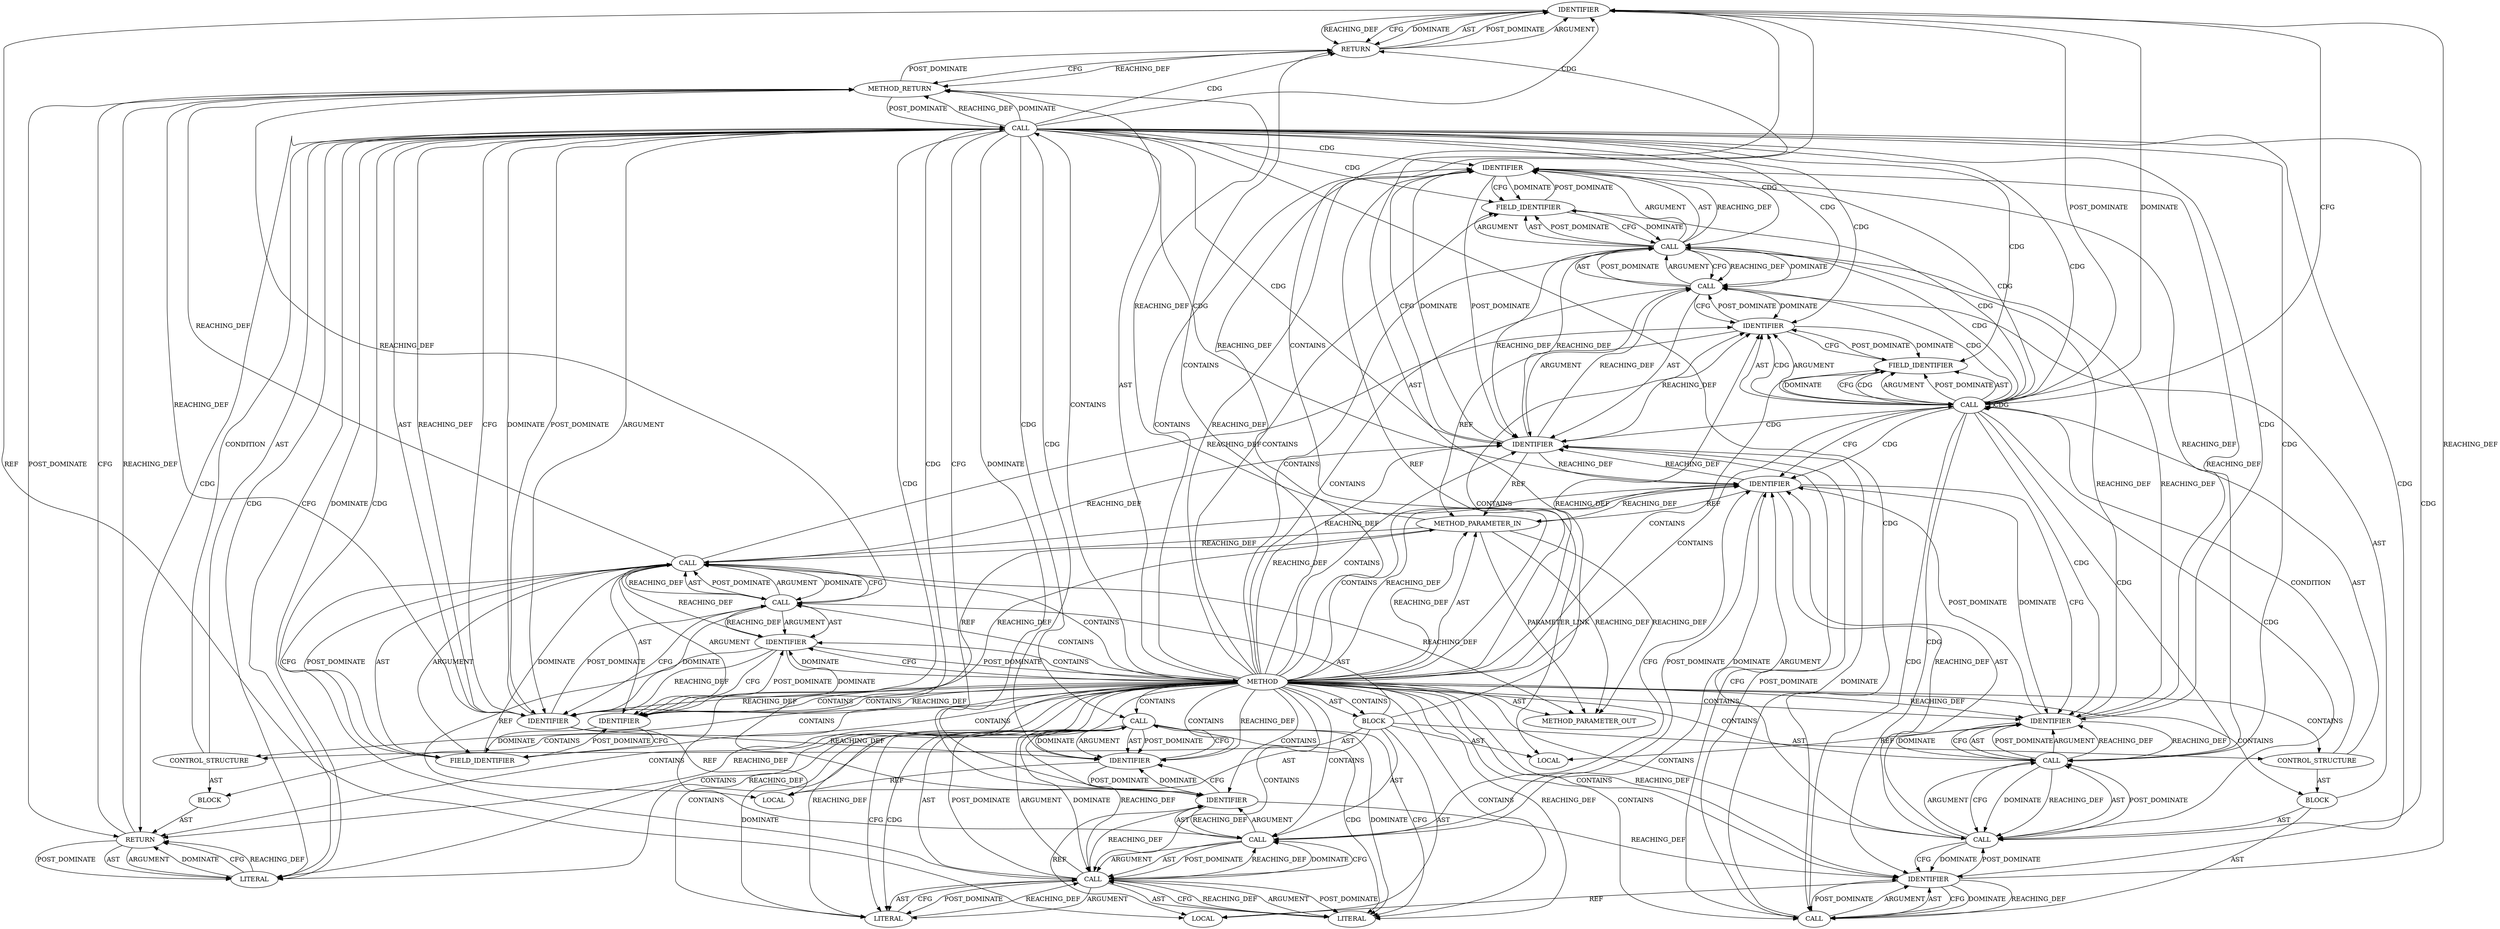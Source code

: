 digraph {
  2909 [label=IDENTIFIER ORDER=1 ARGUMENT_INDEX=-1 CODE="sg_cnt" COLUMN_NUMBER=9 LINE_NUMBER=902 TYPE_FULL_NAME="int" NAME="sg_cnt"]
  2908 [label=RETURN ORDER=8 ARGUMENT_INDEX=-1 CODE="return sg_cnt;" COLUMN_NUMBER=2 LINE_NUMBER=902]
  2899 [label=IDENTIFIER ORDER=1 ARGUMENT_INDEX=1 CODE="sg_cnt" COLUMN_NUMBER=3 LINE_NUMBER=897 TYPE_FULL_NAME="int" NAME="sg_cnt"]
  2871 [label=LOCAL ORDER=1 CODE="int data_len" COLUMN_NUMBER=6 LINE_NUMBER=887 TYPE_FULL_NAME="int" NAME="data_len"]
  2880 [label=CALL ORDER=1 ARGUMENT_INDEX=-1 CODE="!data_len" COLUMN_NUMBER=6 METHOD_FULL_NAME="<operator>.logicalNot" LINE_NUMBER=891 TYPE_FULL_NAME="<empty>" DISPATCH_TYPE="STATIC_DISPATCH" SIGNATURE="" NAME="<operator>.logicalNot"]
  2900 [label=CALL ORDER=3 ARGUMENT_INDEX=-1 CODE="ceph_msg_data_advance(cursor, bv.bv_len)" COLUMN_NUMBER=3 METHOD_FULL_NAME="ceph_msg_data_advance" LINE_NUMBER=899 TYPE_FULL_NAME="<empty>" DISPATCH_TYPE="STATIC_DISPATCH" SIGNATURE="" NAME="ceph_msg_data_advance"]
  2872 [label=CALL ORDER=2 ARGUMENT_INDEX=-1 CODE="data_len = cursor->total_resid" COLUMN_NUMBER=6 METHOD_FULL_NAME="<operator>.assignment" LINE_NUMBER=887 TYPE_FULL_NAME="<empty>" DISPATCH_TYPE="STATIC_DISPATCH" SIGNATURE="" NAME="<operator>.assignment"]
  2904 [label=FIELD_IDENTIFIER ORDER=2 ARGUMENT_INDEX=2 CODE="bv_len" COLUMN_NUMBER=33 LINE_NUMBER=899 CANONICAL_NAME="bv_len"]
  2897 [label=IDENTIFIER ORDER=1 ARGUMENT_INDEX=1 CODE="bv" COLUMN_NUMBER=24 LINE_NUMBER=896 TYPE_FULL_NAME="bio_vec" NAME="bv"]
  2906 [label=IDENTIFIER ORDER=1 ARGUMENT_INDEX=1 CODE="cursor" COLUMN_NUMBER=11 LINE_NUMBER=900 TYPE_FULL_NAME="ceph_msg_data_cursor*" NAME="cursor"]
  2886 [label=IDENTIFIER ORDER=1 ARGUMENT_INDEX=1 CODE="sg_cnt" COLUMN_NUMBER=2 LINE_NUMBER=894 TYPE_FULL_NAME="int" NAME="sg_cnt"]
  2889 [label=IDENTIFIER ORDER=1 ARGUMENT_INDEX=1 CODE="data_len" COLUMN_NUMBER=24 LINE_NUMBER=894 TYPE_FULL_NAME="int" NAME="data_len"]
  2879 [label=CONTROL_STRUCTURE CONTROL_STRUCTURE_TYPE="IF" ORDER=5 PARSER_TYPE_NAME="CASTIfStatement" ARGUMENT_INDEX=-1 CODE="if (!data_len)" COLUMN_NUMBER=2 LINE_NUMBER=891]
  2884 [label=LITERAL ORDER=1 ARGUMENT_INDEX=-1 CODE="0" COLUMN_NUMBER=10 LINE_NUMBER=892 TYPE_FULL_NAME="int"]
  2890 [label=LITERAL ORDER=2 ARGUMENT_INDEX=2 CODE="1" COLUMN_NUMBER=36 LINE_NUMBER=894 TYPE_FULL_NAME="int"]
  2896 [label=CALL ORDER=2 ARGUMENT_INDEX=2 CODE="&bv" COLUMN_NUMBER=23 METHOD_FULL_NAME="<operator>.addressOf" LINE_NUMBER=896 TYPE_FULL_NAME="<empty>" DISPATCH_TYPE="STATIC_DISPATCH" SIGNATURE="" NAME="<operator>.addressOf"]
  2869 [label=METHOD_PARAMETER_IN ORDER=1 CODE="struct ceph_msg_data_cursor *cursor" IS_VARIADIC=false COLUMN_NUMBER=31 LINE_NUMBER=885 TYPE_FULL_NAME="ceph_msg_data_cursor*" EVALUATION_STRATEGY="BY_VALUE" INDEX=1 NAME="cursor"]
  2882 [label=BLOCK ORDER=2 ARGUMENT_INDEX=-1 CODE="<empty>" COLUMN_NUMBER=3 LINE_NUMBER=892 TYPE_FULL_NAME="void"]
  2870 [label=BLOCK ORDER=2 ARGUMENT_INDEX=-1 CODE="{
	int data_len = cursor->total_resid;
	struct bio_vec bv;
	int sg_cnt;

	if (!data_len)
		return 0;

	sg_cnt = need_padding(data_len) ? 1 : 0;
	do {
		get_bvec_at(cursor, &bv);
		sg_cnt++;

		ceph_msg_data_advance(cursor, bv.bv_len);
	} while (cursor->total_resid);

	return sg_cnt;
}" COLUMN_NUMBER=1 LINE_NUMBER=886 TYPE_FULL_NAME="void"]
  13093 [label=METHOD_PARAMETER_OUT ORDER=1 CODE="struct ceph_msg_data_cursor *cursor" IS_VARIADIC=false COLUMN_NUMBER=31 LINE_NUMBER=885 TYPE_FULL_NAME="ceph_msg_data_cursor*" EVALUATION_STRATEGY="BY_VALUE" INDEX=1 NAME="cursor"]
  2874 [label=CALL ORDER=2 ARGUMENT_INDEX=2 CODE="cursor->total_resid" COLUMN_NUMBER=17 METHOD_FULL_NAME="<operator>.indirectFieldAccess" LINE_NUMBER=887 TYPE_FULL_NAME="<empty>" DISPATCH_TYPE="STATIC_DISPATCH" SIGNATURE="" NAME="<operator>.indirectFieldAccess"]
  2868 [label=METHOD COLUMN_NUMBER=1 LINE_NUMBER=885 COLUMN_NUMBER_END=1 IS_EXTERNAL=false SIGNATURE="int calc_sg_cnt_cursor (ceph_msg_data_cursor*)" NAME="calc_sg_cnt_cursor" AST_PARENT_TYPE="TYPE_DECL" AST_PARENT_FULL_NAME="messenger_v2.c:<global>" ORDER=50 CODE="static int calc_sg_cnt_cursor(struct ceph_msg_data_cursor *cursor)
{
	int data_len = cursor->total_resid;
	struct bio_vec bv;
	int sg_cnt;

	if (!data_len)
		return 0;

	sg_cnt = need_padding(data_len) ? 1 : 0;
	do {
		get_bvec_at(cursor, &bv);
		sg_cnt++;

		ceph_msg_data_advance(cursor, bv.bv_len);
	} while (cursor->total_resid);

	return sg_cnt;
}" FULL_NAME="calc_sg_cnt_cursor" LINE_NUMBER_END=903 FILENAME="messenger_v2.c"]
  2885 [label=CALL ORDER=6 ARGUMENT_INDEX=-1 CODE="sg_cnt = need_padding(data_len) ? 1 : 0" COLUMN_NUMBER=2 METHOD_FULL_NAME="<operator>.assignment" LINE_NUMBER=894 TYPE_FULL_NAME="<empty>" DISPATCH_TYPE="STATIC_DISPATCH" SIGNATURE="" NAME="<operator>.assignment"]
  2907 [label=FIELD_IDENTIFIER ORDER=2 ARGUMENT_INDEX=2 CODE="total_resid" COLUMN_NUMBER=11 LINE_NUMBER=900 CANONICAL_NAME="total_resid"]
  2902 [label=CALL ORDER=2 ARGUMENT_INDEX=2 CODE="bv.bv_len" COLUMN_NUMBER=33 METHOD_FULL_NAME="<operator>.fieldAccess" LINE_NUMBER=899 TYPE_FULL_NAME="<empty>" DISPATCH_TYPE="STATIC_DISPATCH" SIGNATURE="" NAME="<operator>.fieldAccess"]
  2878 [label=LOCAL ORDER=4 CODE="int sg_cnt" COLUMN_NUMBER=6 LINE_NUMBER=889 TYPE_FULL_NAME="int" NAME="sg_cnt"]
  2894 [label=CALL ORDER=1 ARGUMENT_INDEX=-1 CODE="get_bvec_at(cursor, &bv)" COLUMN_NUMBER=3 METHOD_FULL_NAME="get_bvec_at" LINE_NUMBER=896 TYPE_FULL_NAME="<empty>" DISPATCH_TYPE="STATIC_DISPATCH" SIGNATURE="" NAME="get_bvec_at"]
  2876 [label=FIELD_IDENTIFIER ORDER=2 ARGUMENT_INDEX=2 CODE="total_resid" COLUMN_NUMBER=17 LINE_NUMBER=887 CANONICAL_NAME="total_resid"]
  2891 [label=LITERAL ORDER=3 ARGUMENT_INDEX=3 CODE="0" COLUMN_NUMBER=40 LINE_NUMBER=894 TYPE_FULL_NAME="int"]
  2898 [label=CALL ORDER=2 ARGUMENT_INDEX=-1 CODE="sg_cnt++" COLUMN_NUMBER=3 METHOD_FULL_NAME="<operator>.postIncrement" LINE_NUMBER=897 TYPE_FULL_NAME="<empty>" DISPATCH_TYPE="STATIC_DISPATCH" SIGNATURE="" NAME="<operator>.postIncrement"]
  2881 [label=IDENTIFIER ORDER=1 ARGUMENT_INDEX=1 CODE="data_len" COLUMN_NUMBER=7 LINE_NUMBER=891 TYPE_FULL_NAME="int" NAME="data_len"]
  2883 [label=RETURN ORDER=1 ARGUMENT_INDEX=1 CODE="return 0;" COLUMN_NUMBER=3 LINE_NUMBER=892]
  2892 [label=CONTROL_STRUCTURE CONTROL_STRUCTURE_TYPE="DO" ORDER=7 PARSER_TYPE_NAME="CASTDoStatement" ARGUMENT_INDEX=-1 CODE="do {
		get_bvec_at(cursor, &bv);
		sg_cnt++;

		ceph_msg_data_advance(cursor, bv.bv_len);
	} while (cursor->total_resid);" COLUMN_NUMBER=2 LINE_NUMBER=895]
  2895 [label=IDENTIFIER ORDER=1 ARGUMENT_INDEX=1 CODE="cursor" COLUMN_NUMBER=15 LINE_NUMBER=896 TYPE_FULL_NAME="ceph_msg_data_cursor*" NAME="cursor"]
  2887 [label=CALL ORDER=2 ARGUMENT_INDEX=2 CODE="need_padding(data_len) ? 1 : 0" COLUMN_NUMBER=11 METHOD_FULL_NAME="<operator>.conditional" LINE_NUMBER=894 TYPE_FULL_NAME="<empty>" DISPATCH_TYPE="STATIC_DISPATCH" SIGNATURE="" NAME="<operator>.conditional"]
  2910 [label=METHOD_RETURN ORDER=3 CODE="RET" COLUMN_NUMBER=1 LINE_NUMBER=885 TYPE_FULL_NAME="int" EVALUATION_STRATEGY="BY_VALUE"]
  2873 [label=IDENTIFIER ORDER=1 ARGUMENT_INDEX=1 CODE="data_len" COLUMN_NUMBER=6 LINE_NUMBER=887 TYPE_FULL_NAME="int" NAME="data_len"]
  2893 [label=BLOCK ORDER=1 ARGUMENT_INDEX=-1 CODE="{
		get_bvec_at(cursor, &bv);
		sg_cnt++;

		ceph_msg_data_advance(cursor, bv.bv_len);
	}" COLUMN_NUMBER=5 LINE_NUMBER=895 TYPE_FULL_NAME="void"]
  2877 [label=LOCAL ORDER=3 CODE="struct bio_vec bv" COLUMN_NUMBER=17 LINE_NUMBER=888 TYPE_FULL_NAME="bio_vec" NAME="bv"]
  2888 [label=CALL ORDER=1 ARGUMENT_INDEX=1 CODE="need_padding(data_len)" COLUMN_NUMBER=11 METHOD_FULL_NAME="need_padding" LINE_NUMBER=894 TYPE_FULL_NAME="<empty>" DISPATCH_TYPE="STATIC_DISPATCH" SIGNATURE="" NAME="need_padding"]
  2901 [label=IDENTIFIER ORDER=1 ARGUMENT_INDEX=1 CODE="cursor" COLUMN_NUMBER=25 LINE_NUMBER=899 TYPE_FULL_NAME="ceph_msg_data_cursor*" NAME="cursor"]
  2905 [label=CALL ORDER=2 ARGUMENT_INDEX=-1 CODE="cursor->total_resid" COLUMN_NUMBER=11 METHOD_FULL_NAME="<operator>.indirectFieldAccess" LINE_NUMBER=900 TYPE_FULL_NAME="<empty>" DISPATCH_TYPE="STATIC_DISPATCH" SIGNATURE="" NAME="<operator>.indirectFieldAccess"]
  2875 [label=IDENTIFIER ORDER=1 ARGUMENT_INDEX=1 CODE="cursor" COLUMN_NUMBER=17 LINE_NUMBER=887 TYPE_FULL_NAME="ceph_msg_data_cursor*" NAME="cursor"]
  2903 [label=IDENTIFIER ORDER=1 ARGUMENT_INDEX=1 CODE="bv" COLUMN_NUMBER=33 LINE_NUMBER=899 TYPE_FULL_NAME="bio_vec" NAME="bv"]
  2880 -> 2904 [label=CDG ]
  2880 -> 2884 [label=CDG ]
  2880 -> 2888 [label=CDG ]
  2894 -> 2895 [label=AST ]
  2885 -> 2887 [label=ARGUMENT ]
  2868 -> 2889 [label=CONTAINS ]
  2881 -> 2910 [label=REACHING_DEF VARIABLE="data_len"]
  2884 -> 2883 [label=DOMINATE ]
  2868 -> 2891 [label=CONTAINS ]
  2891 -> 2887 [label=REACHING_DEF VARIABLE="0"]
  2880 -> 2900 [label=CDG ]
  2890 -> 2887 [label=CFG ]
  2910 -> 2880 [label=POST_DOMINATE ]
  2872 -> 2873 [label=ARGUMENT ]
  2888 -> 2890 [label=CFG ]
  2905 -> 2907 [label=CDG ]
  2883 -> 2884 [label=POST_DOMINATE ]
  2868 -> 2908 [label=CONTAINS ]
  2887 -> 2888 [label=AST ]
  2868 -> 2904 [label=CONTAINS ]
  2872 -> 2881 [label=DOMINATE ]
  2900 -> 2902 [label=AST ]
  2874 -> 2910 [label=REACHING_DEF VARIABLE="cursor->total_resid"]
  2905 -> 2906 [label=AST ]
  2874 -> 2901 [label=REACHING_DEF VARIABLE="cursor->total_resid"]
  2904 -> 2903 [label=POST_DOMINATE ]
  2884 -> 2883 [label=CFG ]
  2869 -> 2895 [label=REACHING_DEF VARIABLE="cursor"]
  2896 -> 2897 [label=AST ]
  2880 -> 2897 [label=CDG ]
  2893 -> 2900 [label=AST ]
  2901 -> 2903 [label=CFG ]
  2868 -> 2879 [label=CONTAINS ]
  2901 -> 2903 [label=DOMINATE ]
  2897 -> 2896 [label=REACHING_DEF VARIABLE="bv"]
  2868 -> 2874 [label=CONTAINS ]
  2880 -> 2907 [label=CDG ]
  2868 -> 2895 [label=CONTAINS ]
  2886 -> 2889 [label=CFG ]
  2897 -> 2903 [label=REACHING_DEF VARIABLE="bv"]
  2899 -> 2898 [label=CFG ]
  2897 -> 2895 [label=POST_DOMINATE ]
  2868 -> 2890 [label=REACHING_DEF VARIABLE=""]
  2869 -> 2910 [label=REACHING_DEF VARIABLE="cursor"]
  2889 -> 2886 [label=POST_DOMINATE ]
  2874 -> 2872 [label=DOMINATE ]
  2887 -> 2891 [label=ARGUMENT ]
  2899 -> 2898 [label=DOMINATE ]
  2868 -> 2899 [label=CONTAINS ]
  2899 -> 2894 [label=POST_DOMINATE ]
  2889 -> 2888 [label=CFG ]
  2887 -> 2886 [label=REACHING_DEF VARIABLE="need_padding(data_len) ? 1 : 0"]
  2905 -> 2907 [label=ARGUMENT ]
  2887 -> 2885 [label=REACHING_DEF VARIABLE="need_padding(data_len) ? 1 : 0"]
  2888 -> 2889 [label=POST_DOMINATE ]
  2868 -> 2901 [label=REACHING_DEF VARIABLE=""]
  2868 -> 2910 [label=AST ]
  2880 -> 2895 [label=CDG ]
  2868 -> 2870 [label=AST ]
  2896 -> 2897 [label=POST_DOMINATE ]
  2872 -> 2874 [label=AST ]
  2900 -> 2906 [label=DOMINATE ]
  2880 -> 2899 [label=CDG ]
  2890 -> 2887 [label=REACHING_DEF VARIABLE="1"]
  2905 -> 2901 [label=CDG ]
  2895 -> 2897 [label=CFG ]
  2881 -> 2880 [label=REACHING_DEF VARIABLE="data_len"]
  2905 -> 2899 [label=CDG ]
  2902 -> 2901 [label=REACHING_DEF VARIABLE="bv.bv_len"]
  2888 -> 2891 [label=CFG ]
  2880 -> 2886 [label=DOMINATE ]
  2900 -> 2902 [label=POST_DOMINATE ]
  2905 -> 2907 [label=POST_DOMINATE ]
  2881 -> 2880 [label=CFG ]
  2894 -> 2899 [label=CFG ]
  2909 -> 2908 [label=REACHING_DEF VARIABLE="sg_cnt"]
  2868 -> 2890 [label=CONTAINS ]
  2876 -> 2875 [label=POST_DOMINATE ]
  2898 -> 2901 [label=DOMINATE ]
  2874 -> 2873 [label=REACHING_DEF VARIABLE="cursor->total_resid"]
  2870 -> 2878 [label=AST ]
  2907 -> 2906 [label=POST_DOMINATE ]
  2905 -> 2897 [label=CDG ]
  2905 -> 2906 [label=CDG ]
  2899 -> 2878 [label=REF ]
  2885 -> 2887 [label=AST ]
  2888 -> 2889 [label=ARGUMENT ]
  2888 -> 2887 [label=REACHING_DEF VARIABLE="need_padding(data_len)"]
  2888 -> 2891 [label=CDG ]
  2873 -> 2868 [label=POST_DOMINATE ]
  2903 -> 2877 [label=REF ]
  2880 -> 2884 [label=CFG ]
  2874 -> 2895 [label=REACHING_DEF VARIABLE="cursor->total_resid"]
  2880 -> 2905 [label=CDG ]
  2874 -> 13093 [label=REACHING_DEF VARIABLE="cursor->total_resid"]
  2874 -> 2875 [label=ARGUMENT ]
  2896 -> 2897 [label=ARGUMENT ]
  2903 -> 2901 [label=POST_DOMINATE ]
  2880 -> 2903 [label=CDG ]
  2880 -> 2885 [label=CDG ]
  2868 -> 13093 [label=AST ]
  2902 -> 2897 [label=REACHING_DEF VARIABLE="bv.bv_len"]
  2868 -> 2902 [label=CONTAINS ]
  2902 -> 2900 [label=CFG ]
  2868 -> 2903 [label=CONTAINS ]
  2885 -> 2895 [label=DOMINATE ]
  2894 -> 2896 [label=AST ]
  2868 -> 2882 [label=CONTAINS ]
  2905 -> 2894 [label=CDG ]
  2876 -> 2874 [label=DOMINATE ]
  2910 -> 2908 [label=POST_DOMINATE ]
  2868 -> 2884 [label=REACHING_DEF VARIABLE=""]
  2895 -> 2869 [label=REF ]
  2880 -> 2910 [label=REACHING_DEF VARIABLE="!data_len"]
  2897 -> 2877 [label=REF ]
  2909 -> 2905 [label=POST_DOMINATE ]
  2874 -> 2872 [label=CFG ]
  2892 -> 2905 [label=AST ]
  2868 -> 2909 [label=CONTAINS ]
  2869 -> 13093 [label=REACHING_DEF VARIABLE="cursor"]
  2869 -> 13093 [label=REACHING_DEF VARIABLE="cursor"]
  2879 -> 2880 [label=AST ]
  2905 -> 2903 [label=CDG ]
  2901 -> 2895 [label=REACHING_DEF VARIABLE="cursor"]
  2883 -> 2910 [label=CFG ]
  2902 -> 2903 [label=AST ]
  2894 -> 2895 [label=ARGUMENT ]
  2868 -> 2889 [label=REACHING_DEF VARIABLE=""]
  2881 -> 2871 [label=REF ]
  2886 -> 2878 [label=REF ]
  2899 -> 2909 [label=REACHING_DEF VARIABLE="sg_cnt"]
  2902 -> 2904 [label=ARGUMENT ]
  2868 -> 2869 [label=REACHING_DEF VARIABLE=""]
  2887 -> 2891 [label=AST ]
  2876 -> 2874 [label=CFG ]
  2887 -> 2890 [label=ARGUMENT ]
  2896 -> 2894 [label=CFG ]
  2889 -> 2888 [label=DOMINATE ]
  2897 -> 2896 [label=DOMINATE ]
  2903 -> 2904 [label=DOMINATE ]
  2887 -> 2885 [label=DOMINATE ]
  2896 -> 2894 [label=DOMINATE ]
  2875 -> 2869 [label=REF ]
  2868 -> 2905 [label=CONTAINS ]
  2905 -> 2898 [label=CDG ]
  2868 -> 2893 [label=CONTAINS ]
  2905 -> 2895 [label=CFG ]
  2893 -> 2894 [label=AST ]
  2868 -> 2883 [label=REACHING_DEF VARIABLE=""]
  2868 -> 2875 [label=CONTAINS ]
  2894 -> 2896 [label=POST_DOMINATE ]
  2908 -> 2910 [label=CFG ]
  2898 -> 2899 [label=POST_DOMINATE ]
  2902 -> 2900 [label=REACHING_DEF VARIABLE="bv.bv_len"]
  2875 -> 2873 [label=POST_DOMINATE ]
  2888 -> 2887 [label=DOMINATE ]
  2870 -> 2892 [label=AST ]
  2898 -> 2899 [label=ARGUMENT ]
  2868 -> 2887 [label=CONTAINS ]
  2905 -> 2907 [label=AST ]
  2886 -> 2899 [label=REACHING_DEF VARIABLE="sg_cnt"]
  2874 -> 2876 [label=POST_DOMINATE ]
  2874 -> 2875 [label=AST ]
  2870 -> 2877 [label=AST ]
  2905 -> 2909 [label=DOMINATE ]
  2889 -> 2871 [label=REF ]
  2872 -> 2873 [label=AST ]
  2887 -> 2891 [label=POST_DOMINATE ]
  2897 -> 2902 [label=REACHING_DEF VARIABLE="bv"]
  2885 -> 2895 [label=CFG ]
  2879 -> 2880 [label=CONDITION ]
  2899 -> 2898 [label=REACHING_DEF VARIABLE="sg_cnt"]
  2868 -> 2899 [label=REACHING_DEF VARIABLE=""]
  2888 -> 2889 [label=AST ]
  2886 -> 2889 [label=DOMINATE ]
  2868 -> 2901 [label=CONTAINS ]
  2868 -> 2880 [label=CONTAINS ]
  2875 -> 2876 [label=DOMINATE ]
  2906 -> 2900 [label=POST_DOMINATE ]
  2870 -> 2879 [label=AST ]
  2872 -> 2874 [label=POST_DOMINATE ]
  2901 -> 2869 [label=REF ]
  2868 -> 2872 [label=CONTAINS ]
  2873 -> 2875 [label=DOMINATE ]
  2883 -> 2910 [label=REACHING_DEF VARIABLE="<RET>"]
  2894 -> 2899 [label=DOMINATE ]
  2868 -> 2909 [label=REACHING_DEF VARIABLE=""]
  2880 -> 2902 [label=CDG ]
  2873 -> 2881 [label=REACHING_DEF VARIABLE="data_len"]
  2874 -> 2906 [label=REACHING_DEF VARIABLE="cursor->total_resid"]
  2900 -> 2906 [label=CFG ]
  2868 -> 2884 [label=CONTAINS ]
  2908 -> 2909 [label=AST ]
  2870 -> 2908 [label=AST ]
  2897 -> 2896 [label=CFG ]
  2872 -> 2881 [label=CFG ]
  2873 -> 2875 [label=CFG ]
  2868 -> 2873 [label=CONTAINS ]
  2883 -> 2884 [label=AST ]
  2905 -> 2909 [label=CFG ]
  2880 -> 2881 [label=POST_DOMINATE ]
  2872 -> 2910 [label=REACHING_DEF VARIABLE="data_len = cursor->total_resid"]
  2868 -> 2897 [label=REACHING_DEF VARIABLE=""]
  2868 -> 2881 [label=REACHING_DEF VARIABLE=""]
  2900 -> 2902 [label=ARGUMENT ]
  2887 -> 2888 [label=POST_DOMINATE ]
  2905 -> 2904 [label=CDG ]
  2903 -> 2904 [label=CFG ]
  2904 -> 2902 [label=CFG ]
  2886 -> 2885 [label=REACHING_DEF VARIABLE="sg_cnt"]
  2887 -> 2885 [label=CFG ]
  2907 -> 2905 [label=DOMINATE ]
  2868 -> 2900 [label=CONTAINS ]
  2868 -> 2870 [label=CONTAINS ]
  2902 -> 2903 [label=REACHING_DEF VARIABLE="bv.bv_len"]
  2892 -> 2893 [label=AST ]
  2872 -> 2874 [label=ARGUMENT ]
  2868 -> 2906 [label=CONTAINS ]
  2870 -> 2885 [label=AST ]
  2868 -> 2875 [label=REACHING_DEF VARIABLE=""]
  2906 -> 2869 [label=REF ]
  2895 -> 2885 [label=POST_DOMINATE ]
  2873 -> 2871 [label=REF ]
  2873 -> 2872 [label=REACHING_DEF VARIABLE="data_len"]
  2868 -> 2895 [label=REACHING_DEF VARIABLE=""]
  2905 -> 2896 [label=CDG ]
  2880 -> 2886 [label=CDG ]
  2875 -> 2876 [label=CFG ]
  2901 -> 2900 [label=REACHING_DEF VARIABLE="cursor"]
  2881 -> 2872 [label=POST_DOMINATE ]
  2868 -> 2903 [label=REACHING_DEF VARIABLE=""]
  2870 -> 2872 [label=AST ]
  2888 -> 2891 [label=DOMINATE ]
  2894 -> 2896 [label=ARGUMENT ]
  2880 -> 2881 [label=ARGUMENT ]
  2891 -> 2887 [label=CFG ]
  2887 -> 2888 [label=ARGUMENT ]
  2905 -> 2906 [label=ARGUMENT ]
  2880 -> 2896 [label=CDG ]
  2902 -> 2900 [label=DOMINATE ]
  2880 -> 2883 [label=CDG ]
  2868 -> 2897 [label=CONTAINS ]
  2898 -> 2899 [label=AST ]
  2882 -> 2883 [label=AST ]
  2868 -> 2883 [label=CONTAINS ]
  2881 -> 2880 [label=DOMINATE ]
  2868 -> 2881 [label=CONTAINS ]
  2896 -> 2903 [label=REACHING_DEF VARIABLE="&bv"]
  2905 -> 2905 [label=CDG ]
  2892 -> 2905 [label=CONDITION ]
  2908 -> 2909 [label=POST_DOMINATE ]
  2868 -> 2869 [label=AST ]
  2869 -> 2875 [label=REACHING_DEF VARIABLE="cursor"]
  2901 -> 2898 [label=POST_DOMINATE ]
  2868 -> 2873 [label=DOMINATE ]
  2901 -> 2906 [label=REACHING_DEF VARIABLE="cursor"]
  2885 -> 2886 [label=ARGUMENT ]
  2868 -> 2907 [label=CONTAINS ]
  2880 -> 2889 [label=CDG ]
  2869 -> 13093 [label=PARAMETER_LINK ]
  2908 -> 2909 [label=ARGUMENT ]
  2880 -> 2886 [label=CFG ]
  2902 -> 2904 [label=AST ]
  2896 -> 2894 [label=REACHING_DEF VARIABLE="&bv"]
  2908 -> 2910 [label=REACHING_DEF VARIABLE="<RET>"]
  2901 -> 2902 [label=REACHING_DEF VARIABLE="cursor"]
  2880 -> 2901 [label=CDG ]
  2885 -> 2887 [label=POST_DOMINATE ]
  2868 -> 2886 [label=CONTAINS ]
  2896 -> 2897 [label=REACHING_DEF VARIABLE="&bv"]
  2868 -> 2891 [label=REACHING_DEF VARIABLE=""]
  2874 -> 2876 [label=AST ]
  2868 -> 2894 [label=CONTAINS ]
  2880 -> 2894 [label=CDG ]
  2909 -> 2908 [label=CFG ]
  2880 -> 2909 [label=CDG ]
  2884 -> 2883 [label=REACHING_DEF VARIABLE="0"]
  2888 -> 2890 [label=CDG ]
  2879 -> 2882 [label=AST ]
  2904 -> 2902 [label=DOMINATE ]
  2902 -> 2903 [label=ARGUMENT ]
  2887 -> 2890 [label=POST_DOMINATE ]
  2900 -> 2901 [label=ARGUMENT ]
  2868 -> 2873 [label=CFG ]
  2868 -> 2888 [label=CONTAINS ]
  2905 -> 2895 [label=CDG ]
  2898 -> 2901 [label=CFG ]
  2907 -> 2905 [label=CFG ]
  2895 -> 2901 [label=REACHING_DEF VARIABLE="cursor"]
  2910 -> 2883 [label=POST_DOMINATE ]
  2880 -> 2884 [label=DOMINATE ]
  2880 -> 2887 [label=CDG ]
  2868 -> 2892 [label=CONTAINS ]
  2868 -> 2906 [label=REACHING_DEF VARIABLE=""]
  2868 -> 2885 [label=CONTAINS ]
  2870 -> 2871 [label=AST ]
  2880 -> 2881 [label=AST ]
  2869 -> 2874 [label=REACHING_DEF VARIABLE="cursor"]
  2880 -> 2910 [label=DOMINATE ]
  2874 -> 2876 [label=ARGUMENT ]
  2888 -> 2890 [label=DOMINATE ]
  2895 -> 2897 [label=DOMINATE ]
  2880 -> 2906 [label=CDG ]
  2900 -> 2901 [label=AST ]
  2881 -> 2889 [label=REACHING_DEF VARIABLE="data_len"]
  2868 -> 2896 [label=CONTAINS ]
  2906 -> 2907 [label=DOMINATE ]
  2883 -> 2884 [label=ARGUMENT ]
  2880 -> 2908 [label=CDG ]
  2868 -> 2898 [label=CONTAINS ]
  2905 -> 2900 [label=CDG ]
  2885 -> 2886 [label=AST ]
  2868 -> 2876 [label=CONTAINS ]
  2909 -> 2878 [label=REF ]
  2887 -> 2890 [label=AST ]
  2874 -> 2872 [label=REACHING_DEF VARIABLE="cursor->total_resid"]
  2906 -> 2907 [label=CFG ]
  2880 -> 2898 [label=CDG ]
  2902 -> 2904 [label=POST_DOMINATE ]
  2895 -> 2894 [label=REACHING_DEF VARIABLE="cursor"]
  2909 -> 2908 [label=DOMINATE ]
  2905 -> 2902 [label=CDG ]
  2893 -> 2898 [label=AST ]
}
